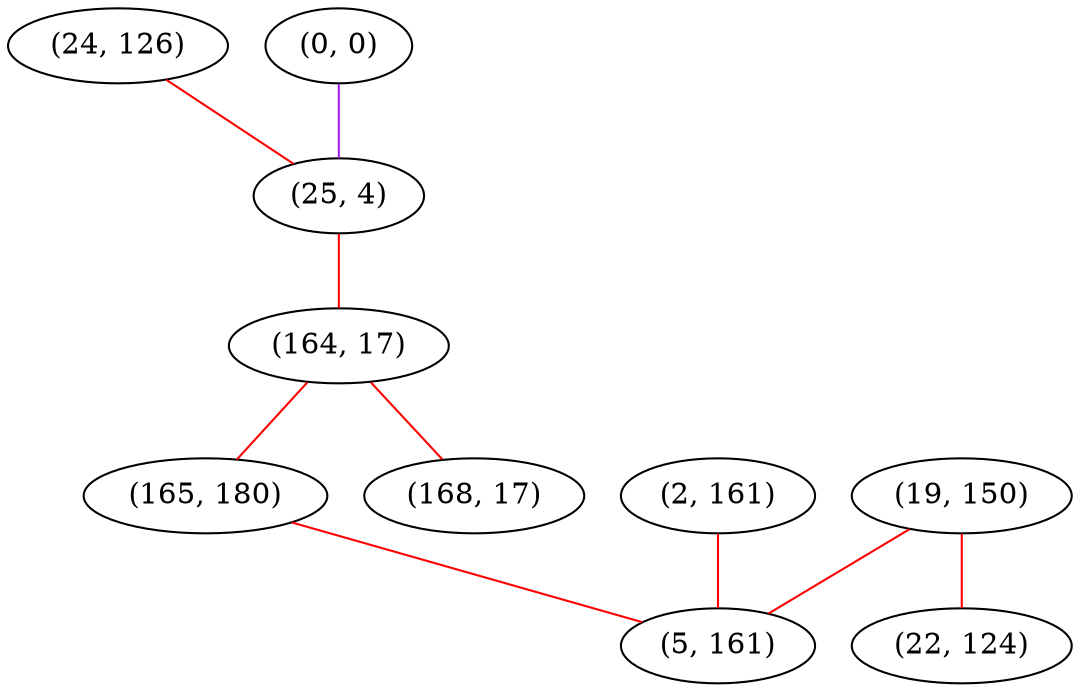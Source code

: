 graph "" {
"(24, 126)";
"(0, 0)";
"(25, 4)";
"(164, 17)";
"(2, 161)";
"(165, 180)";
"(19, 150)";
"(22, 124)";
"(168, 17)";
"(5, 161)";
"(24, 126)" -- "(25, 4)"  [color=red, key=0, weight=1];
"(0, 0)" -- "(25, 4)"  [color=purple, key=0, weight=4];
"(25, 4)" -- "(164, 17)"  [color=red, key=0, weight=1];
"(164, 17)" -- "(168, 17)"  [color=red, key=0, weight=1];
"(164, 17)" -- "(165, 180)"  [color=red, key=0, weight=1];
"(2, 161)" -- "(5, 161)"  [color=red, key=0, weight=1];
"(165, 180)" -- "(5, 161)"  [color=red, key=0, weight=1];
"(19, 150)" -- "(5, 161)"  [color=red, key=0, weight=1];
"(19, 150)" -- "(22, 124)"  [color=red, key=0, weight=1];
}

